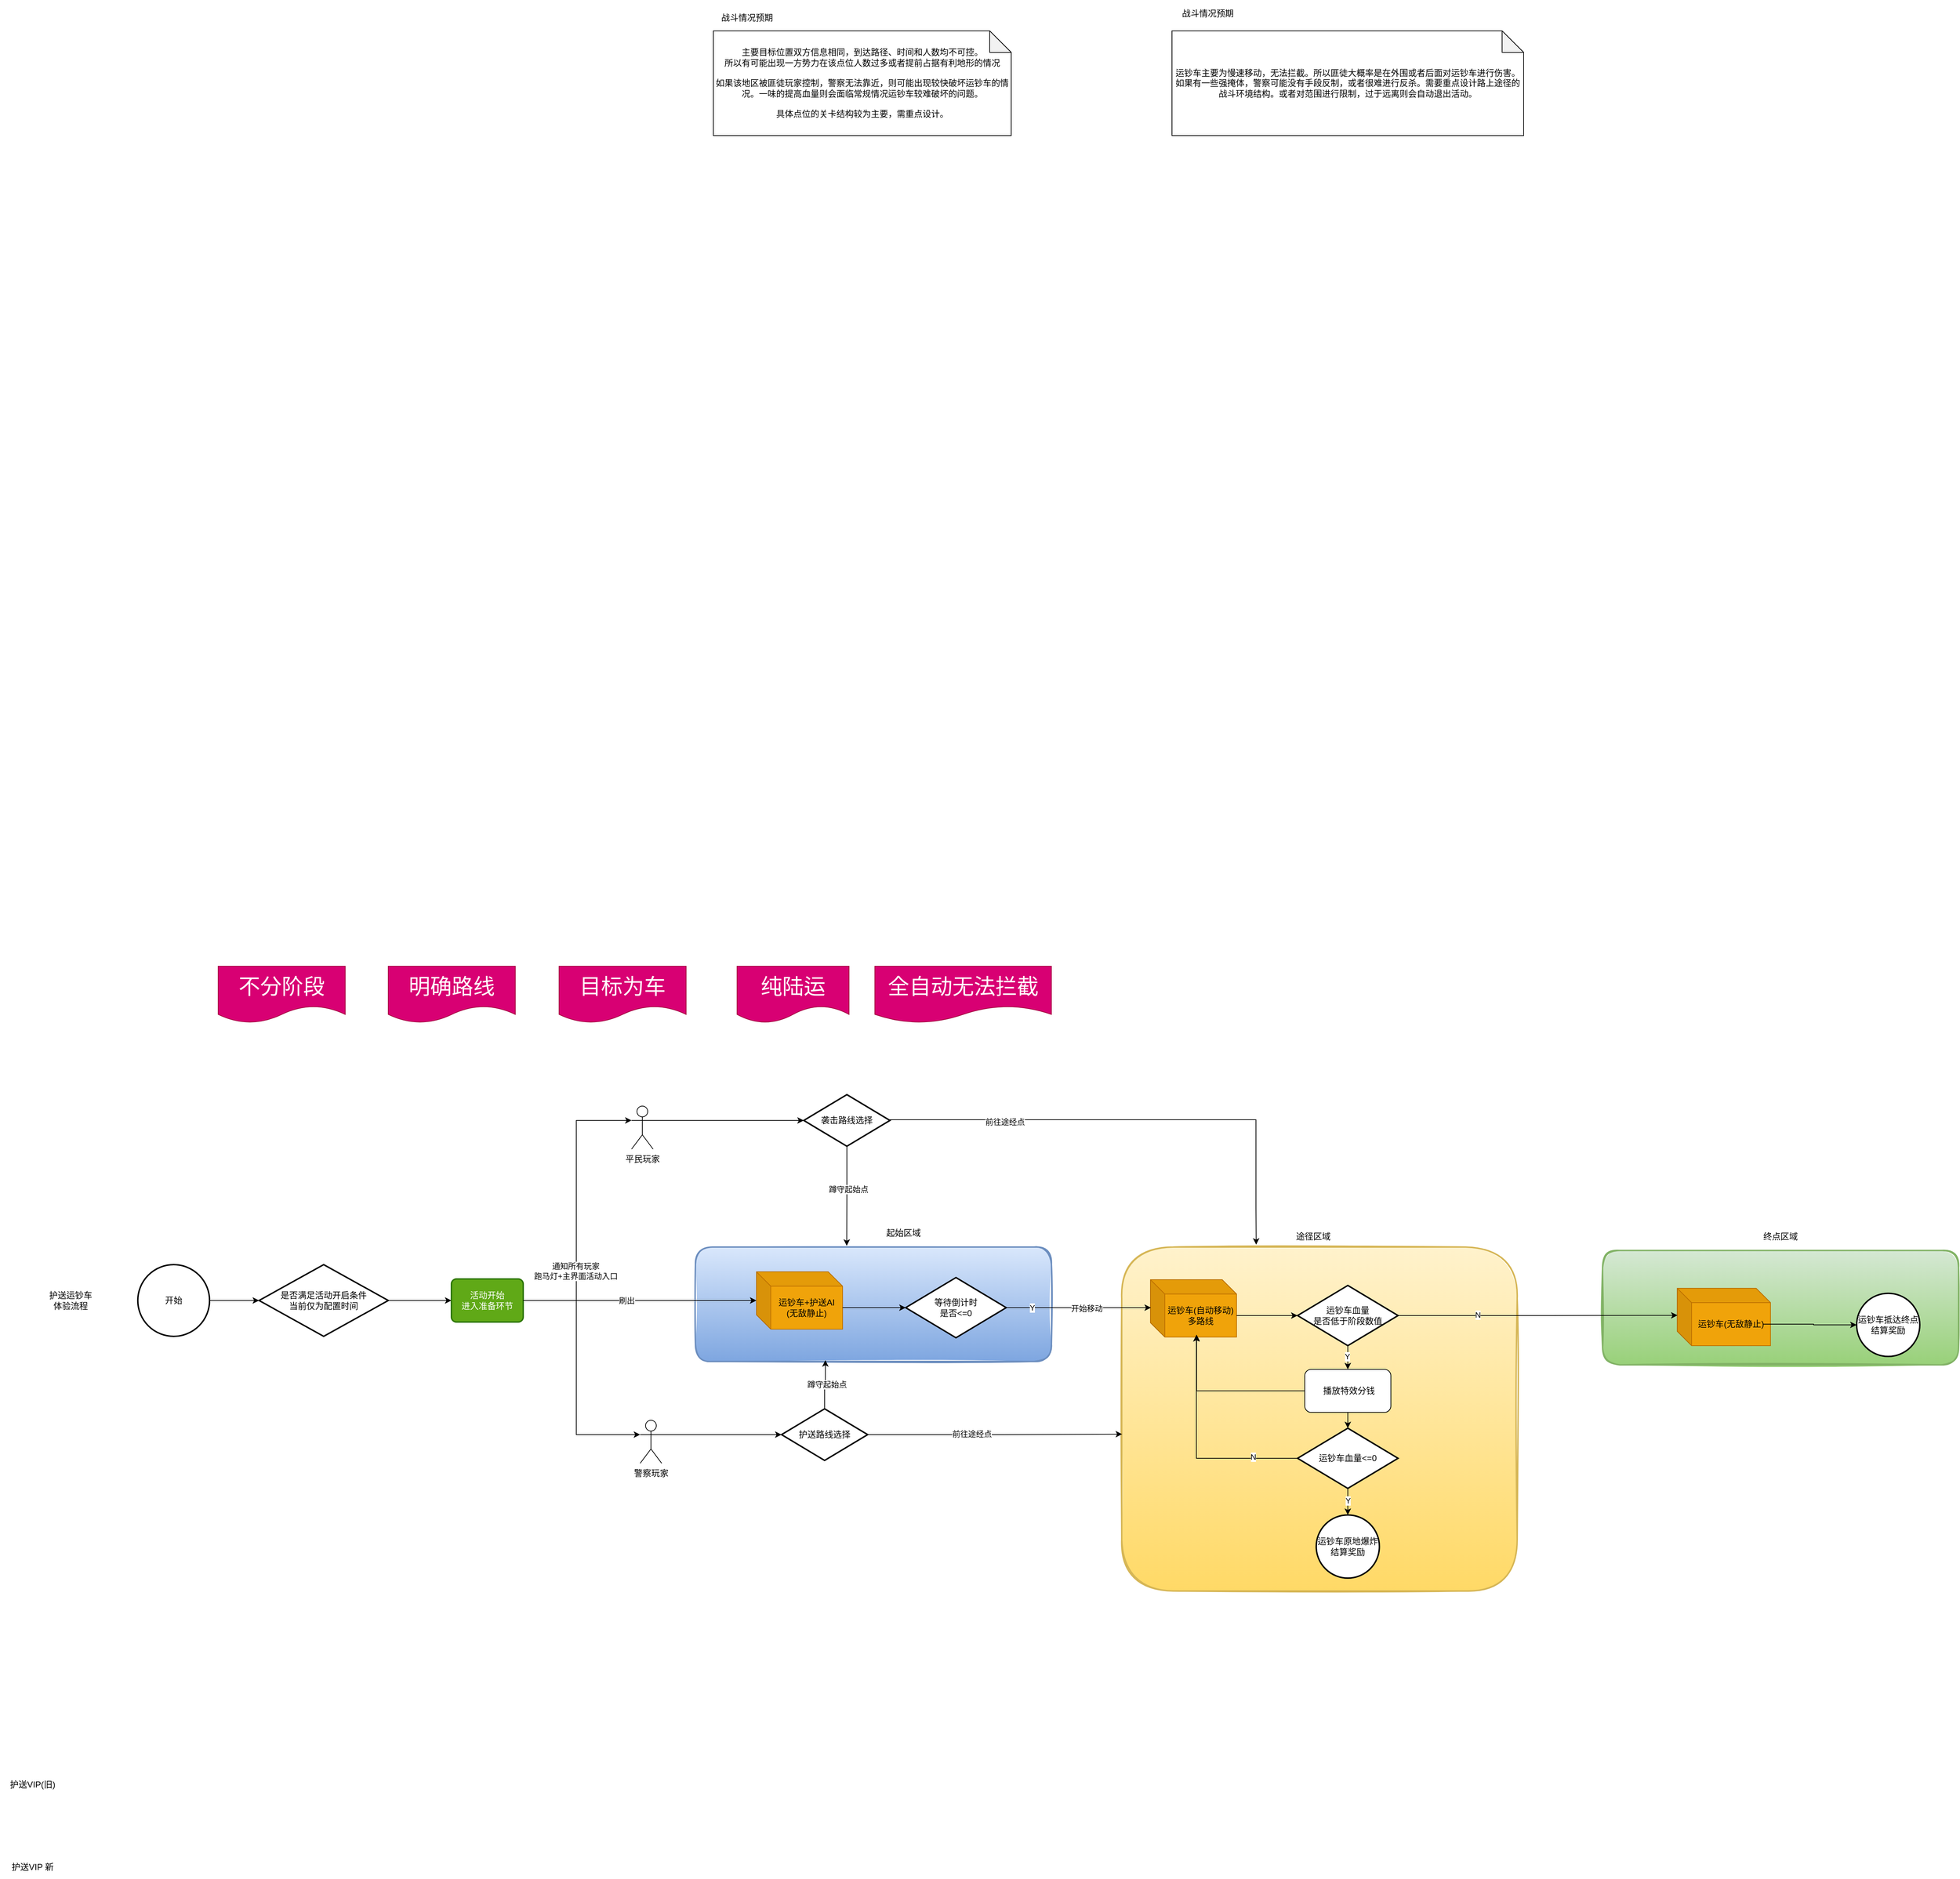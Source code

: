 <mxfile version="26.2.8">
  <diagram name="第 1 页" id="ho7mqtrvVQJZ-yDvlpge">
    <mxGraphModel dx="3354" dy="3576" grid="0" gridSize="10" guides="1" tooltips="1" connect="1" arrows="1" fold="1" page="0" pageScale="1" pageWidth="827" pageHeight="1169" math="0" shadow="0">
      <root>
        <mxCell id="0" />
        <mxCell id="1" parent="0" />
        <mxCell id="s4P-E_aEvJXquywrjiAm-54" value="" style="rounded=1;whiteSpace=wrap;html=1;strokeWidth=2;fillWeight=4;hachureGap=8;hachureAngle=45;fillColor=#dae8fc;sketch=1;strokeColor=#6c8ebf;fillStyle=auto;gradientColor=#7ea6e0;" parent="1" vertex="1">
          <mxGeometry x="757" y="22.5" width="496" height="159.5" as="geometry" />
        </mxCell>
        <mxCell id="s4P-E_aEvJXquywrjiAm-1" value="护送运钞车&lt;div&gt;体验流程&lt;/div&gt;" style="text;html=1;align=center;verticalAlign=middle;whiteSpace=wrap;rounded=0;" parent="1" vertex="1">
          <mxGeometry x="-159" y="82" width="91" height="30" as="geometry" />
        </mxCell>
        <mxCell id="s4P-E_aEvJXquywrjiAm-2" value="护送VIP(旧)" style="text;html=1;align=center;verticalAlign=middle;whiteSpace=wrap;rounded=0;" parent="1" vertex="1">
          <mxGeometry x="-212" y="757" width="91" height="30" as="geometry" />
        </mxCell>
        <mxCell id="s4P-E_aEvJXquywrjiAm-7" style="edgeStyle=orthogonalEdgeStyle;rounded=0;orthogonalLoop=1;jettySize=auto;html=1;exitX=1;exitY=0.5;exitDx=0;exitDy=0;exitPerimeter=0;entryX=0;entryY=0.5;entryDx=0;entryDy=0;entryPerimeter=0;" parent="1" source="s4P-E_aEvJXquywrjiAm-3" target="s4P-E_aEvJXquywrjiAm-10" edge="1">
          <mxGeometry relative="1" as="geometry">
            <mxPoint x="165" y="97" as="targetPoint" />
          </mxGeometry>
        </mxCell>
        <mxCell id="s4P-E_aEvJXquywrjiAm-3" value="开始" style="strokeWidth=2;html=1;shape=mxgraph.flowchart.start_2;whiteSpace=wrap;" parent="1" vertex="1">
          <mxGeometry x="-20" y="47" width="100" height="100" as="geometry" />
        </mxCell>
        <mxCell id="s4P-E_aEvJXquywrjiAm-5" value="护送VIP 新" style="text;html=1;align=center;verticalAlign=middle;whiteSpace=wrap;rounded=0;" parent="1" vertex="1">
          <mxGeometry x="-212" y="872" width="91" height="30" as="geometry" />
        </mxCell>
        <mxCell id="s4P-E_aEvJXquywrjiAm-8" value="警察玩家" style="shape=umlActor;verticalLabelPosition=bottom;verticalAlign=top;html=1;outlineConnect=0;" parent="1" vertex="1">
          <mxGeometry x="680" y="264" width="30" height="60" as="geometry" />
        </mxCell>
        <mxCell id="s4P-E_aEvJXquywrjiAm-9" value="平民玩家" style="shape=umlActor;verticalLabelPosition=bottom;verticalAlign=top;html=1;outlineConnect=0;" parent="1" vertex="1">
          <mxGeometry x="668" y="-174" width="30" height="60" as="geometry" />
        </mxCell>
        <mxCell id="s4P-E_aEvJXquywrjiAm-12" style="edgeStyle=orthogonalEdgeStyle;rounded=0;orthogonalLoop=1;jettySize=auto;html=1;exitX=1;exitY=0.5;exitDx=0;exitDy=0;exitPerimeter=0;entryX=0;entryY=0.5;entryDx=0;entryDy=0;" parent="1" source="s4P-E_aEvJXquywrjiAm-10" target="s4P-E_aEvJXquywrjiAm-11" edge="1">
          <mxGeometry relative="1" as="geometry" />
        </mxCell>
        <mxCell id="s4P-E_aEvJXquywrjiAm-10" value="是否满足活动开启条件&lt;div&gt;当前仅为配置时间&lt;/div&gt;" style="strokeWidth=2;html=1;shape=mxgraph.flowchart.decision;whiteSpace=wrap;" parent="1" vertex="1">
          <mxGeometry x="149" y="47" width="180" height="100" as="geometry" />
        </mxCell>
        <mxCell id="s4P-E_aEvJXquywrjiAm-14" style="edgeStyle=orthogonalEdgeStyle;rounded=0;orthogonalLoop=1;jettySize=auto;html=1;exitX=1;exitY=0.5;exitDx=0;exitDy=0;" parent="1" source="s4P-E_aEvJXquywrjiAm-11" target="s4P-E_aEvJXquywrjiAm-13" edge="1">
          <mxGeometry relative="1" as="geometry" />
        </mxCell>
        <mxCell id="s4P-E_aEvJXquywrjiAm-18" value="刷出" style="edgeLabel;html=1;align=center;verticalAlign=middle;resizable=0;points=[];" parent="s4P-E_aEvJXquywrjiAm-14" vertex="1" connectable="0">
          <mxGeometry x="0.479" y="1" relative="1" as="geometry">
            <mxPoint x="-97" y="1" as="offset" />
          </mxGeometry>
        </mxCell>
        <mxCell id="s4P-E_aEvJXquywrjiAm-11" value="活动开始&lt;div&gt;进入准备环节&lt;/div&gt;" style="rounded=1;whiteSpace=wrap;html=1;absoluteArcSize=1;arcSize=14;strokeWidth=2;fillColor=#60a917;strokeColor=#2D7600;fontColor=#ffffff;" parent="1" vertex="1">
          <mxGeometry x="417" y="67" width="100" height="60" as="geometry" />
        </mxCell>
        <mxCell id="s4P-E_aEvJXquywrjiAm-13" value="运钞车+护送AI&lt;div&gt;(无敌静止)&lt;/div&gt;" style="shape=cube;whiteSpace=wrap;html=1;boundedLbl=1;backgroundOutline=1;darkOpacity=0.05;darkOpacity2=0.1;fillColor=#f0a30a;fontColor=#000000;strokeColor=#BD7000;" parent="1" vertex="1">
          <mxGeometry x="842" y="57" width="120" height="80" as="geometry" />
        </mxCell>
        <mxCell id="s4P-E_aEvJXquywrjiAm-17" style="edgeStyle=orthogonalEdgeStyle;rounded=0;orthogonalLoop=1;jettySize=auto;html=1;exitX=1;exitY=0.5;exitDx=0;exitDy=0;entryX=0;entryY=0.333;entryDx=0;entryDy=0;entryPerimeter=0;" parent="1" source="s4P-E_aEvJXquywrjiAm-11" target="s4P-E_aEvJXquywrjiAm-8" edge="1">
          <mxGeometry relative="1" as="geometry">
            <Array as="points">
              <mxPoint x="591" y="97" />
              <mxPoint x="591" y="284" />
            </Array>
          </mxGeometry>
        </mxCell>
        <mxCell id="s4P-E_aEvJXquywrjiAm-19" style="edgeStyle=orthogonalEdgeStyle;rounded=0;orthogonalLoop=1;jettySize=auto;html=1;exitX=1;exitY=0.5;exitDx=0;exitDy=0;entryX=0;entryY=0.333;entryDx=0;entryDy=0;entryPerimeter=0;" parent="1" source="s4P-E_aEvJXquywrjiAm-11" target="s4P-E_aEvJXquywrjiAm-9" edge="1">
          <mxGeometry relative="1" as="geometry">
            <Array as="points">
              <mxPoint x="591" y="97" />
              <mxPoint x="591" y="-154" />
            </Array>
          </mxGeometry>
        </mxCell>
        <mxCell id="s4P-E_aEvJXquywrjiAm-20" value="通知所有玩家&lt;div&gt;跑马灯+主界面活动入口&lt;/div&gt;" style="edgeLabel;html=1;align=center;verticalAlign=middle;resizable=0;points=[];" parent="s4P-E_aEvJXquywrjiAm-19" vertex="1" connectable="0">
          <mxGeometry x="-0.428" y="1" relative="1" as="geometry">
            <mxPoint as="offset" />
          </mxGeometry>
        </mxCell>
        <mxCell id="s4P-E_aEvJXquywrjiAm-21" value="等待倒计时&lt;div&gt;是否&amp;lt;=0&lt;/div&gt;" style="strokeWidth=2;html=1;shape=mxgraph.flowchart.decision;whiteSpace=wrap;" parent="1" vertex="1">
          <mxGeometry x="1050" y="65" width="140" height="84" as="geometry" />
        </mxCell>
        <mxCell id="s4P-E_aEvJXquywrjiAm-22" style="edgeStyle=orthogonalEdgeStyle;rounded=0;orthogonalLoop=1;jettySize=auto;html=1;exitX=0;exitY=0;exitDx=120;exitDy=50;exitPerimeter=0;entryX=0;entryY=0.5;entryDx=0;entryDy=0;entryPerimeter=0;" parent="1" source="s4P-E_aEvJXquywrjiAm-13" target="s4P-E_aEvJXquywrjiAm-21" edge="1">
          <mxGeometry relative="1" as="geometry" />
        </mxCell>
        <mxCell id="s4P-E_aEvJXquywrjiAm-29" value="起始区域" style="text;html=1;align=center;verticalAlign=middle;whiteSpace=wrap;rounded=0;" parent="1" vertex="1">
          <mxGeometry x="1017" y="-12" width="60" height="30" as="geometry" />
        </mxCell>
        <mxCell id="s4P-E_aEvJXquywrjiAm-37" value="袭击路线选择" style="strokeWidth=2;html=1;shape=mxgraph.flowchart.decision;whiteSpace=wrap;" parent="1" vertex="1">
          <mxGeometry x="908" y="-190" width="120" height="72" as="geometry" />
        </mxCell>
        <mxCell id="s4P-E_aEvJXquywrjiAm-38" style="edgeStyle=orthogonalEdgeStyle;rounded=0;orthogonalLoop=1;jettySize=auto;html=1;exitX=1;exitY=0.333;exitDx=0;exitDy=0;exitPerimeter=0;entryX=0;entryY=0.5;entryDx=0;entryDy=0;entryPerimeter=0;" parent="1" source="s4P-E_aEvJXquywrjiAm-9" target="s4P-E_aEvJXquywrjiAm-37" edge="1">
          <mxGeometry relative="1" as="geometry" />
        </mxCell>
        <mxCell id="s4P-E_aEvJXquywrjiAm-55" value="" style="rounded=1;whiteSpace=wrap;html=1;strokeWidth=2;fillWeight=4;hachureGap=8;hachureAngle=45;fillColor=#fff2cc;sketch=1;strokeColor=#d6b656;fillStyle=auto;gradientColor=#ffd966;" parent="1" vertex="1">
          <mxGeometry x="1351" y="22.5" width="551" height="479.5" as="geometry" />
        </mxCell>
        <mxCell id="s4P-E_aEvJXquywrjiAm-57" style="edgeStyle=orthogonalEdgeStyle;rounded=0;orthogonalLoop=1;jettySize=auto;html=1;exitX=0.5;exitY=1;exitDx=0;exitDy=0;exitPerimeter=0;entryX=0.425;entryY=-0.011;entryDx=0;entryDy=0;entryPerimeter=0;" parent="1" source="s4P-E_aEvJXquywrjiAm-37" target="s4P-E_aEvJXquywrjiAm-54" edge="1">
          <mxGeometry relative="1" as="geometry" />
        </mxCell>
        <mxCell id="s4P-E_aEvJXquywrjiAm-58" value="蹲守起始点" style="edgeLabel;html=1;align=center;verticalAlign=middle;resizable=0;points=[];" parent="s4P-E_aEvJXquywrjiAm-57" vertex="1" connectable="0">
          <mxGeometry x="-0.145" y="2" relative="1" as="geometry">
            <mxPoint as="offset" />
          </mxGeometry>
        </mxCell>
        <mxCell id="s4P-E_aEvJXquywrjiAm-59" style="edgeStyle=orthogonalEdgeStyle;rounded=0;orthogonalLoop=1;jettySize=auto;html=1;exitX=1;exitY=0.5;exitDx=0;exitDy=0;exitPerimeter=0;entryX=0.34;entryY=-0.007;entryDx=0;entryDy=0;entryPerimeter=0;" parent="1" source="s4P-E_aEvJXquywrjiAm-37" target="s4P-E_aEvJXquywrjiAm-55" edge="1">
          <mxGeometry relative="1" as="geometry">
            <mxPoint x="1557" y="-32" as="targetPoint" />
            <Array as="points">
              <mxPoint x="1028" y="-155" />
              <mxPoint x="1538" y="-155" />
              <mxPoint x="1538" y="-32" />
              <mxPoint x="1538" y="-32" />
            </Array>
          </mxGeometry>
        </mxCell>
        <mxCell id="s4P-E_aEvJXquywrjiAm-60" value="前往途经点" style="edgeLabel;html=1;align=center;verticalAlign=middle;resizable=0;points=[];" parent="s4P-E_aEvJXquywrjiAm-59" vertex="1" connectable="0">
          <mxGeometry x="-0.531" y="-3" relative="1" as="geometry">
            <mxPoint as="offset" />
          </mxGeometry>
        </mxCell>
        <mxCell id="s4P-E_aEvJXquywrjiAm-61" value="途径区域" style="text;html=1;align=center;verticalAlign=middle;whiteSpace=wrap;rounded=0;" parent="1" vertex="1">
          <mxGeometry x="1588" y="-7.5" width="60" height="30" as="geometry" />
        </mxCell>
        <mxCell id="s4P-E_aEvJXquywrjiAm-63" value="运钞车(自动移动)&lt;div&gt;多路线&lt;/div&gt;" style="shape=cube;whiteSpace=wrap;html=1;boundedLbl=1;backgroundOutline=1;darkOpacity=0.05;darkOpacity2=0.1;fillColor=#f0a30a;fontColor=#000000;strokeColor=#BD7000;" parent="1" vertex="1">
          <mxGeometry x="1391" y="68" width="120" height="80" as="geometry" />
        </mxCell>
        <mxCell id="s4P-E_aEvJXquywrjiAm-70" value="&lt;div&gt;主要目标位置双方信息相同，&lt;span style=&quot;background-color: transparent; color: light-dark(rgb(0, 0, 0), rgb(255, 255, 255));&quot;&gt;到达路径、时间和人数均不可控。&lt;/span&gt;&lt;/div&gt;&lt;div&gt;所以有可能出现一方势力在该点位人数过多或者提前占据有利地形的情况&lt;/div&gt;&lt;div&gt;&lt;br&gt;&lt;/div&gt;&lt;div&gt;如果该地区被匪徒玩家控制，警察无法靠近，则可能出现较快破坏运钞车的情况。一味的提高血量则会面临常规情况运钞车较难破坏的问题。&lt;/div&gt;&lt;div&gt;&lt;br&gt;&lt;/div&gt;&lt;div&gt;具体点位的关卡结构较为主要，需重点设计。&lt;/div&gt;" style="shape=note;whiteSpace=wrap;html=1;backgroundOutline=1;darkOpacity=0.05;" parent="1" vertex="1">
          <mxGeometry x="782" y="-1673" width="415" height="146" as="geometry" />
        </mxCell>
        <mxCell id="s4P-E_aEvJXquywrjiAm-72" value="&lt;span style=&quot;color: rgb(0, 0, 0); font-family: Helvetica; font-size: 12px; font-style: normal; font-variant-ligatures: normal; font-variant-caps: normal; font-weight: 400; letter-spacing: normal; orphans: 2; text-indent: 0px; text-transform: none; widows: 2; word-spacing: 0px; -webkit-text-stroke-width: 0px; white-space: normal; text-decoration-thickness: initial; text-decoration-style: initial; text-decoration-color: initial; float: none; display: inline !important;&quot;&gt;战斗情况预期&lt;/span&gt;" style="text;whiteSpace=wrap;html=1;align=center;verticalAlign=middle;labelBackgroundColor=default;" parent="1" vertex="1">
          <mxGeometry x="779" y="-1709.003" width="100" height="36" as="geometry" />
        </mxCell>
        <mxCell id="cY9s3i5ZGBaOPXkzrkN2-1" value="" style="rounded=1;whiteSpace=wrap;html=1;strokeWidth=2;fillWeight=4;hachureGap=8;hachureAngle=45;fillColor=#d5e8d4;sketch=1;strokeColor=#82b366;fillStyle=auto;gradientColor=#97d077;" vertex="1" parent="1">
          <mxGeometry x="2021" y="27.25" width="496" height="159.5" as="geometry" />
        </mxCell>
        <mxCell id="cY9s3i5ZGBaOPXkzrkN2-2" value="终点区域" style="text;html=1;align=center;verticalAlign=middle;whiteSpace=wrap;rounded=0;" vertex="1" parent="1">
          <mxGeometry x="2239" y="-7.5" width="60" height="30" as="geometry" />
        </mxCell>
        <mxCell id="cY9s3i5ZGBaOPXkzrkN2-3" value="运钞车(无敌静止)" style="shape=cube;whiteSpace=wrap;html=1;boundedLbl=1;backgroundOutline=1;darkOpacity=0.05;darkOpacity2=0.1;fillColor=#f0a30a;fontColor=#000000;strokeColor=#BD7000;" vertex="1" parent="1">
          <mxGeometry x="2125" y="80" width="130" height="80" as="geometry" />
        </mxCell>
        <mxCell id="cY9s3i5ZGBaOPXkzrkN2-6" value="护送路线选择" style="strokeWidth=2;html=1;shape=mxgraph.flowchart.decision;whiteSpace=wrap;" vertex="1" parent="1">
          <mxGeometry x="877" y="248" width="120" height="72" as="geometry" />
        </mxCell>
        <mxCell id="cY9s3i5ZGBaOPXkzrkN2-8" style="edgeStyle=orthogonalEdgeStyle;rounded=0;orthogonalLoop=1;jettySize=auto;html=1;exitX=1;exitY=0.333;exitDx=0;exitDy=0;exitPerimeter=0;entryX=0;entryY=0.5;entryDx=0;entryDy=0;entryPerimeter=0;" edge="1" parent="1" source="s4P-E_aEvJXquywrjiAm-8" target="cY9s3i5ZGBaOPXkzrkN2-6">
          <mxGeometry relative="1" as="geometry" />
        </mxCell>
        <mxCell id="cY9s3i5ZGBaOPXkzrkN2-9" style="edgeStyle=orthogonalEdgeStyle;rounded=0;orthogonalLoop=1;jettySize=auto;html=1;exitX=0.5;exitY=0;exitDx=0;exitDy=0;exitPerimeter=0;entryX=0.365;entryY=0.989;entryDx=0;entryDy=0;entryPerimeter=0;" edge="1" parent="1" source="cY9s3i5ZGBaOPXkzrkN2-6" target="s4P-E_aEvJXquywrjiAm-54">
          <mxGeometry relative="1" as="geometry" />
        </mxCell>
        <mxCell id="cY9s3i5ZGBaOPXkzrkN2-10" value="蹲守起始点" style="edgeLabel;html=1;align=center;verticalAlign=middle;resizable=0;points=[];" vertex="1" connectable="0" parent="cY9s3i5ZGBaOPXkzrkN2-9">
          <mxGeometry x="0.037" y="-2" relative="1" as="geometry">
            <mxPoint as="offset" />
          </mxGeometry>
        </mxCell>
        <mxCell id="cY9s3i5ZGBaOPXkzrkN2-13" value="" style="edgeStyle=orthogonalEdgeStyle;rounded=0;orthogonalLoop=1;jettySize=auto;html=1;exitX=1;exitY=0.5;exitDx=0;exitDy=0;exitPerimeter=0;entryX=0.006;entryY=0.488;entryDx=0;entryDy=0;entryPerimeter=0;" edge="1" parent="1" source="s4P-E_aEvJXquywrjiAm-21" target="s4P-E_aEvJXquywrjiAm-63">
          <mxGeometry relative="1" as="geometry">
            <mxPoint x="1190" y="107" as="sourcePoint" />
            <mxPoint x="1741" y="107" as="targetPoint" />
          </mxGeometry>
        </mxCell>
        <mxCell id="cY9s3i5ZGBaOPXkzrkN2-14" value="开始移动" style="edgeLabel;html=1;align=center;verticalAlign=middle;resizable=0;points=[];" vertex="1" connectable="0" parent="cY9s3i5ZGBaOPXkzrkN2-13">
          <mxGeometry x="-0.371" y="-1" relative="1" as="geometry">
            <mxPoint x="48" as="offset" />
          </mxGeometry>
        </mxCell>
        <mxCell id="cY9s3i5ZGBaOPXkzrkN2-15" value="Y" style="edgeLabel;html=1;align=center;verticalAlign=middle;resizable=0;points=[];" vertex="1" connectable="0" parent="cY9s3i5ZGBaOPXkzrkN2-13">
          <mxGeometry x="-0.713" y="-2" relative="1" as="geometry">
            <mxPoint x="7" y="-2" as="offset" />
          </mxGeometry>
        </mxCell>
        <mxCell id="cY9s3i5ZGBaOPXkzrkN2-12" value="运钞车血量&lt;div&gt;是否低于阶段数值&lt;/div&gt;" style="strokeWidth=2;html=1;shape=mxgraph.flowchart.decision;whiteSpace=wrap;" vertex="1" parent="1">
          <mxGeometry x="1596" y="76" width="140" height="84" as="geometry" />
        </mxCell>
        <mxCell id="cY9s3i5ZGBaOPXkzrkN2-16" style="edgeStyle=orthogonalEdgeStyle;rounded=0;orthogonalLoop=1;jettySize=auto;html=1;exitX=0;exitY=0;exitDx=120;exitDy=50;exitPerimeter=0;entryX=0;entryY=0.5;entryDx=0;entryDy=0;entryPerimeter=0;" edge="1" parent="1" source="s4P-E_aEvJXquywrjiAm-63" target="cY9s3i5ZGBaOPXkzrkN2-12">
          <mxGeometry relative="1" as="geometry" />
        </mxCell>
        <mxCell id="cY9s3i5ZGBaOPXkzrkN2-17" style="edgeStyle=orthogonalEdgeStyle;rounded=0;orthogonalLoop=1;jettySize=auto;html=1;exitX=1;exitY=0.5;exitDx=0;exitDy=0;exitPerimeter=0;entryX=0.003;entryY=0.471;entryDx=0;entryDy=0;entryPerimeter=0;" edge="1" parent="1" source="cY9s3i5ZGBaOPXkzrkN2-12" target="cY9s3i5ZGBaOPXkzrkN2-3">
          <mxGeometry relative="1" as="geometry" />
        </mxCell>
        <mxCell id="cY9s3i5ZGBaOPXkzrkN2-18" value="N" style="edgeLabel;html=1;align=center;verticalAlign=middle;resizable=0;points=[];" vertex="1" connectable="0" parent="cY9s3i5ZGBaOPXkzrkN2-17">
          <mxGeometry x="-0.43" y="1" relative="1" as="geometry">
            <mxPoint as="offset" />
          </mxGeometry>
        </mxCell>
        <mxCell id="cY9s3i5ZGBaOPXkzrkN2-20" style="edgeStyle=orthogonalEdgeStyle;rounded=0;orthogonalLoop=1;jettySize=auto;html=1;exitX=0.5;exitY=1;exitDx=0;exitDy=0;exitPerimeter=0;entryX=0.5;entryY=0;entryDx=0;entryDy=0;" edge="1" parent="1" source="cY9s3i5ZGBaOPXkzrkN2-12" target="cY9s3i5ZGBaOPXkzrkN2-21">
          <mxGeometry relative="1" as="geometry">
            <mxPoint x="1782.0" y="262" as="targetPoint" />
          </mxGeometry>
        </mxCell>
        <mxCell id="cY9s3i5ZGBaOPXkzrkN2-29" value="Y" style="edgeLabel;html=1;align=center;verticalAlign=middle;resizable=0;points=[];" vertex="1" connectable="0" parent="cY9s3i5ZGBaOPXkzrkN2-20">
          <mxGeometry x="-0.116" y="-1" relative="1" as="geometry">
            <mxPoint as="offset" />
          </mxGeometry>
        </mxCell>
        <mxCell id="cY9s3i5ZGBaOPXkzrkN2-21" value="&amp;nbsp;播放特效分钱" style="rounded=1;whiteSpace=wrap;html=1;" vertex="1" parent="1">
          <mxGeometry x="1606" y="193" width="120" height="60" as="geometry" />
        </mxCell>
        <mxCell id="cY9s3i5ZGBaOPXkzrkN2-23" value="运钞车血量&amp;lt;=0" style="strokeWidth=2;html=1;shape=mxgraph.flowchart.decision;whiteSpace=wrap;" vertex="1" parent="1">
          <mxGeometry x="1596" y="275" width="140" height="84" as="geometry" />
        </mxCell>
        <mxCell id="cY9s3i5ZGBaOPXkzrkN2-24" style="edgeStyle=orthogonalEdgeStyle;rounded=0;orthogonalLoop=1;jettySize=auto;html=1;exitX=0.5;exitY=1;exitDx=0;exitDy=0;entryX=0.5;entryY=0;entryDx=0;entryDy=0;entryPerimeter=0;" edge="1" parent="1" source="cY9s3i5ZGBaOPXkzrkN2-21" target="cY9s3i5ZGBaOPXkzrkN2-23">
          <mxGeometry relative="1" as="geometry" />
        </mxCell>
        <mxCell id="cY9s3i5ZGBaOPXkzrkN2-25" value="运钞车原地爆炸&lt;div&gt;结算奖励&lt;/div&gt;" style="strokeWidth=2;html=1;shape=mxgraph.flowchart.start_2;whiteSpace=wrap;" vertex="1" parent="1">
          <mxGeometry x="1622" y="396" width="88" height="88" as="geometry" />
        </mxCell>
        <mxCell id="cY9s3i5ZGBaOPXkzrkN2-26" style="edgeStyle=orthogonalEdgeStyle;rounded=0;orthogonalLoop=1;jettySize=auto;html=1;exitX=0.5;exitY=1;exitDx=0;exitDy=0;exitPerimeter=0;entryX=0.5;entryY=0;entryDx=0;entryDy=0;entryPerimeter=0;" edge="1" parent="1" source="cY9s3i5ZGBaOPXkzrkN2-23" target="cY9s3i5ZGBaOPXkzrkN2-25">
          <mxGeometry relative="1" as="geometry" />
        </mxCell>
        <mxCell id="cY9s3i5ZGBaOPXkzrkN2-30" value="Y" style="edgeLabel;html=1;align=center;verticalAlign=middle;resizable=0;points=[];" vertex="1" connectable="0" parent="cY9s3i5ZGBaOPXkzrkN2-26">
          <mxGeometry x="-0.101" relative="1" as="geometry">
            <mxPoint as="offset" />
          </mxGeometry>
        </mxCell>
        <mxCell id="cY9s3i5ZGBaOPXkzrkN2-27" style="edgeStyle=orthogonalEdgeStyle;rounded=0;orthogonalLoop=1;jettySize=auto;html=1;exitX=1;exitY=0.5;exitDx=0;exitDy=0;exitPerimeter=0;entryX=0.001;entryY=0.544;entryDx=0;entryDy=0;entryPerimeter=0;" edge="1" parent="1" source="cY9s3i5ZGBaOPXkzrkN2-6" target="s4P-E_aEvJXquywrjiAm-55">
          <mxGeometry relative="1" as="geometry" />
        </mxCell>
        <mxCell id="cY9s3i5ZGBaOPXkzrkN2-28" value="前往途经点" style="edgeLabel;html=1;align=center;verticalAlign=middle;resizable=0;points=[];" vertex="1" connectable="0" parent="cY9s3i5ZGBaOPXkzrkN2-27">
          <mxGeometry x="-0.184" y="1" relative="1" as="geometry">
            <mxPoint as="offset" />
          </mxGeometry>
        </mxCell>
        <mxCell id="cY9s3i5ZGBaOPXkzrkN2-31" style="edgeStyle=orthogonalEdgeStyle;rounded=0;orthogonalLoop=1;jettySize=auto;html=1;exitX=0;exitY=0.5;exitDx=0;exitDy=0;exitPerimeter=0;entryX=0.533;entryY=0.966;entryDx=0;entryDy=0;entryPerimeter=0;" edge="1" parent="1" source="cY9s3i5ZGBaOPXkzrkN2-23" target="s4P-E_aEvJXquywrjiAm-63">
          <mxGeometry relative="1" as="geometry" />
        </mxCell>
        <mxCell id="cY9s3i5ZGBaOPXkzrkN2-34" value="N" style="edgeLabel;html=1;align=center;verticalAlign=middle;resizable=0;points=[];" vertex="1" connectable="0" parent="cY9s3i5ZGBaOPXkzrkN2-31">
          <mxGeometry x="-0.6" y="-2" relative="1" as="geometry">
            <mxPoint as="offset" />
          </mxGeometry>
        </mxCell>
        <mxCell id="cY9s3i5ZGBaOPXkzrkN2-33" style="edgeStyle=orthogonalEdgeStyle;rounded=0;orthogonalLoop=1;jettySize=auto;html=1;exitX=0;exitY=0.5;exitDx=0;exitDy=0;entryX=0.536;entryY=0.958;entryDx=0;entryDy=0;entryPerimeter=0;" edge="1" parent="1" source="cY9s3i5ZGBaOPXkzrkN2-21" target="s4P-E_aEvJXquywrjiAm-63">
          <mxGeometry relative="1" as="geometry" />
        </mxCell>
        <mxCell id="cY9s3i5ZGBaOPXkzrkN2-35" value="运钞车抵达终点&lt;div&gt;结算奖励&lt;/div&gt;" style="strokeWidth=2;html=1;shape=mxgraph.flowchart.start_2;whiteSpace=wrap;" vertex="1" parent="1">
          <mxGeometry x="2375" y="87" width="88" height="88" as="geometry" />
        </mxCell>
        <mxCell id="cY9s3i5ZGBaOPXkzrkN2-36" style="edgeStyle=orthogonalEdgeStyle;rounded=0;orthogonalLoop=1;jettySize=auto;html=1;exitX=0;exitY=0;exitDx=120;exitDy=50;exitPerimeter=0;entryX=0;entryY=0.5;entryDx=0;entryDy=0;entryPerimeter=0;" edge="1" parent="1" source="cY9s3i5ZGBaOPXkzrkN2-3" target="cY9s3i5ZGBaOPXkzrkN2-35">
          <mxGeometry relative="1" as="geometry" />
        </mxCell>
        <mxCell id="cY9s3i5ZGBaOPXkzrkN2-37" value="运钞车主要为慢速移动，无法拦截。所以匪徒大概率是在外围或者后面对运钞车进行伤害。&lt;div&gt;如果有一些强掩体，警察可能没有手段反制，或者很难进行反杀。需要重点设计路上途径的战斗环境结构。或者对范围进行限制，过于远离则会自动退出活动。&lt;/div&gt;" style="shape=note;whiteSpace=wrap;html=1;backgroundOutline=1;darkOpacity=0.05;" vertex="1" parent="1">
          <mxGeometry x="1421" y="-1673" width="490" height="146" as="geometry" />
        </mxCell>
        <mxCell id="cY9s3i5ZGBaOPXkzrkN2-38" value="&lt;span style=&quot;color: rgb(0, 0, 0); font-family: Helvetica; font-size: 12px; font-style: normal; font-variant-ligatures: normal; font-variant-caps: normal; font-weight: 400; letter-spacing: normal; orphans: 2; text-indent: 0px; text-transform: none; widows: 2; word-spacing: 0px; -webkit-text-stroke-width: 0px; white-space: normal; text-decoration-thickness: initial; text-decoration-style: initial; text-decoration-color: initial; float: none; display: inline !important;&quot;&gt;战斗情况预期&lt;/span&gt;" style="text;whiteSpace=wrap;html=1;align=center;verticalAlign=middle;labelBackgroundColor=default;" vertex="1" parent="1">
          <mxGeometry x="1421" y="-1715.003" width="100" height="36" as="geometry" />
        </mxCell>
        <mxCell id="cY9s3i5ZGBaOPXkzrkN2-39" value="纯陆运" style="shape=document;whiteSpace=wrap;html=1;boundedLbl=1;fillColor=#d80073;strokeColor=#A50040;fontColor=#ffffff;fontSize=30;" vertex="1" parent="1">
          <mxGeometry x="815" y="-369" width="156" height="79" as="geometry" />
        </mxCell>
        <mxCell id="cY9s3i5ZGBaOPXkzrkN2-40" value="全自动无法拦截" style="shape=document;whiteSpace=wrap;html=1;boundedLbl=1;fillColor=#d80073;strokeColor=#A50040;fontColor=#ffffff;fontSize=30;" vertex="1" parent="1">
          <mxGeometry x="1007" y="-369" width="246" height="79" as="geometry" />
        </mxCell>
        <mxCell id="cY9s3i5ZGBaOPXkzrkN2-41" value="目标为车" style="shape=document;whiteSpace=wrap;html=1;boundedLbl=1;fillColor=#d80073;strokeColor=#A50040;fontColor=#ffffff;fontSize=30;" vertex="1" parent="1">
          <mxGeometry x="567" y="-369" width="177" height="79" as="geometry" />
        </mxCell>
        <mxCell id="cY9s3i5ZGBaOPXkzrkN2-42" value="不分阶段" style="shape=document;whiteSpace=wrap;html=1;boundedLbl=1;fillColor=#d80073;strokeColor=#A50040;fontColor=#ffffff;fontSize=30;" vertex="1" parent="1">
          <mxGeometry x="92" y="-369" width="177" height="79" as="geometry" />
        </mxCell>
        <mxCell id="cY9s3i5ZGBaOPXkzrkN2-43" value="明确路线" style="shape=document;whiteSpace=wrap;html=1;boundedLbl=1;fillColor=#d80073;strokeColor=#A50040;fontColor=#ffffff;fontSize=30;" vertex="1" parent="1">
          <mxGeometry x="329" y="-369" width="177" height="79" as="geometry" />
        </mxCell>
      </root>
    </mxGraphModel>
  </diagram>
</mxfile>
